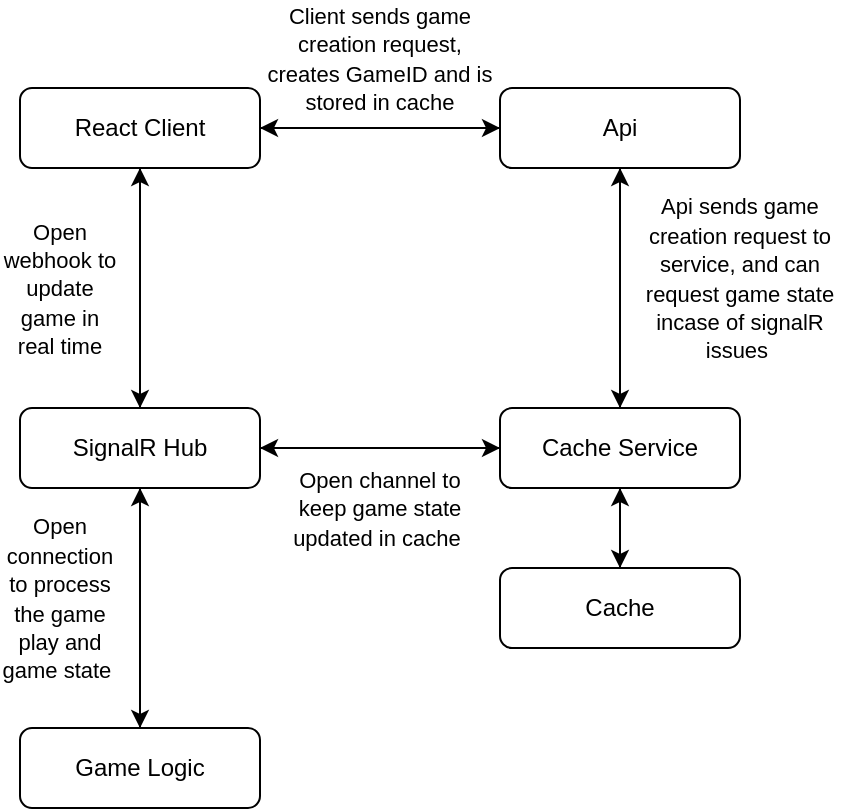 <mxfile>
    <diagram id="C5RBs43oDa-KdzZeNtuy" name="Page-1">
        <mxGraphModel dx="503" dy="496" grid="1" gridSize="10" guides="1" tooltips="1" connect="1" arrows="1" fold="1" page="1" pageScale="1" pageWidth="827" pageHeight="1169" math="0" shadow="0">
            <root>
                <mxCell id="WIyWlLk6GJQsqaUBKTNV-0"/>
                <mxCell id="WIyWlLk6GJQsqaUBKTNV-1" parent="WIyWlLk6GJQsqaUBKTNV-0"/>
                <mxCell id="xrbAfILPCAthkz9J0HoY-1" value="" style="edgeStyle=orthogonalEdgeStyle;rounded=0;orthogonalLoop=1;jettySize=auto;html=1;" parent="WIyWlLk6GJQsqaUBKTNV-1" source="WIyWlLk6GJQsqaUBKTNV-3" target="WIyWlLk6GJQsqaUBKTNV-7" edge="1">
                    <mxGeometry relative="1" as="geometry"/>
                </mxCell>
                <mxCell id="xrbAfILPCAthkz9J0HoY-3" value="" style="edgeStyle=orthogonalEdgeStyle;rounded=0;orthogonalLoop=1;jettySize=auto;html=1;" parent="WIyWlLk6GJQsqaUBKTNV-1" source="WIyWlLk6GJQsqaUBKTNV-3" target="xrbAfILPCAthkz9J0HoY-2" edge="1">
                    <mxGeometry relative="1" as="geometry"/>
                </mxCell>
                <mxCell id="WIyWlLk6GJQsqaUBKTNV-3" value="React Client" style="rounded=1;whiteSpace=wrap;html=1;fontSize=12;glass=0;strokeWidth=1;shadow=0;" parent="WIyWlLk6GJQsqaUBKTNV-1" vertex="1">
                    <mxGeometry x="160" y="80" width="120" height="40" as="geometry"/>
                </mxCell>
                <mxCell id="xrbAfILPCAthkz9J0HoY-0" value="" style="edgeStyle=orthogonalEdgeStyle;rounded=0;orthogonalLoop=1;jettySize=auto;html=1;" parent="WIyWlLk6GJQsqaUBKTNV-1" source="WIyWlLk6GJQsqaUBKTNV-7" target="WIyWlLk6GJQsqaUBKTNV-3" edge="1">
                    <mxGeometry relative="1" as="geometry"/>
                </mxCell>
                <mxCell id="xrbAfILPCAthkz9J0HoY-11" value="" style="edgeStyle=orthogonalEdgeStyle;rounded=0;orthogonalLoop=1;jettySize=auto;html=1;" parent="WIyWlLk6GJQsqaUBKTNV-1" source="WIyWlLk6GJQsqaUBKTNV-7" target="xrbAfILPCAthkz9J0HoY-7" edge="1">
                    <mxGeometry relative="1" as="geometry"/>
                </mxCell>
                <mxCell id="WIyWlLk6GJQsqaUBKTNV-7" value="Api" style="rounded=1;whiteSpace=wrap;html=1;fontSize=12;glass=0;strokeWidth=1;shadow=0;" parent="WIyWlLk6GJQsqaUBKTNV-1" vertex="1">
                    <mxGeometry x="400" y="80" width="120" height="40" as="geometry"/>
                </mxCell>
                <mxCell id="xrbAfILPCAthkz9J0HoY-5" value="" style="edgeStyle=orthogonalEdgeStyle;rounded=0;orthogonalLoop=1;jettySize=auto;html=1;" parent="WIyWlLk6GJQsqaUBKTNV-1" source="WIyWlLk6GJQsqaUBKTNV-11" target="xrbAfILPCAthkz9J0HoY-2" edge="1">
                    <mxGeometry relative="1" as="geometry"/>
                </mxCell>
                <mxCell id="WIyWlLk6GJQsqaUBKTNV-11" value="Game Logic" style="rounded=1;whiteSpace=wrap;html=1;fontSize=12;glass=0;strokeWidth=1;shadow=0;" parent="WIyWlLk6GJQsqaUBKTNV-1" vertex="1">
                    <mxGeometry x="160" y="400" width="120" height="40" as="geometry"/>
                </mxCell>
                <mxCell id="xrbAfILPCAthkz9J0HoY-4" value="" style="edgeStyle=orthogonalEdgeStyle;rounded=0;orthogonalLoop=1;jettySize=auto;html=1;" parent="WIyWlLk6GJQsqaUBKTNV-1" source="xrbAfILPCAthkz9J0HoY-2" target="WIyWlLk6GJQsqaUBKTNV-3" edge="1">
                    <mxGeometry relative="1" as="geometry"/>
                </mxCell>
                <mxCell id="xrbAfILPCAthkz9J0HoY-6" value="" style="edgeStyle=orthogonalEdgeStyle;rounded=0;orthogonalLoop=1;jettySize=auto;html=1;" parent="WIyWlLk6GJQsqaUBKTNV-1" source="xrbAfILPCAthkz9J0HoY-2" target="WIyWlLk6GJQsqaUBKTNV-11" edge="1">
                    <mxGeometry relative="1" as="geometry"/>
                </mxCell>
                <mxCell id="xrbAfILPCAthkz9J0HoY-8" value="" style="edgeStyle=orthogonalEdgeStyle;rounded=0;orthogonalLoop=1;jettySize=auto;html=1;" parent="WIyWlLk6GJQsqaUBKTNV-1" source="xrbAfILPCAthkz9J0HoY-2" target="xrbAfILPCAthkz9J0HoY-7" edge="1">
                    <mxGeometry relative="1" as="geometry"/>
                </mxCell>
                <mxCell id="xrbAfILPCAthkz9J0HoY-2" value="SignalR Hub" style="whiteSpace=wrap;html=1;rounded=1;glass=0;strokeWidth=1;shadow=0;" parent="WIyWlLk6GJQsqaUBKTNV-1" vertex="1">
                    <mxGeometry x="160" y="240" width="120" height="40" as="geometry"/>
                </mxCell>
                <mxCell id="xrbAfILPCAthkz9J0HoY-9" value="" style="edgeStyle=orthogonalEdgeStyle;rounded=0;orthogonalLoop=1;jettySize=auto;html=1;" parent="WIyWlLk6GJQsqaUBKTNV-1" source="xrbAfILPCAthkz9J0HoY-7" target="xrbAfILPCAthkz9J0HoY-2" edge="1">
                    <mxGeometry relative="1" as="geometry"/>
                </mxCell>
                <mxCell id="xrbAfILPCAthkz9J0HoY-10" value="" style="edgeStyle=orthogonalEdgeStyle;rounded=0;orthogonalLoop=1;jettySize=auto;html=1;" parent="WIyWlLk6GJQsqaUBKTNV-1" source="xrbAfILPCAthkz9J0HoY-7" target="WIyWlLk6GJQsqaUBKTNV-7" edge="1">
                    <mxGeometry relative="1" as="geometry"/>
                </mxCell>
                <mxCell id="xrbAfILPCAthkz9J0HoY-14" value="" style="edgeStyle=orthogonalEdgeStyle;rounded=0;orthogonalLoop=1;jettySize=auto;html=1;" parent="WIyWlLk6GJQsqaUBKTNV-1" source="xrbAfILPCAthkz9J0HoY-7" target="xrbAfILPCAthkz9J0HoY-13" edge="1">
                    <mxGeometry relative="1" as="geometry"/>
                </mxCell>
                <mxCell id="xrbAfILPCAthkz9J0HoY-7" value="Cache Service" style="whiteSpace=wrap;html=1;rounded=1;glass=0;strokeWidth=1;shadow=0;" parent="WIyWlLk6GJQsqaUBKTNV-1" vertex="1">
                    <mxGeometry x="400" y="240" width="120" height="40" as="geometry"/>
                </mxCell>
                <mxCell id="xrbAfILPCAthkz9J0HoY-15" value="" style="edgeStyle=orthogonalEdgeStyle;rounded=0;orthogonalLoop=1;jettySize=auto;html=1;" parent="WIyWlLk6GJQsqaUBKTNV-1" source="xrbAfILPCAthkz9J0HoY-13" target="xrbAfILPCAthkz9J0HoY-7" edge="1">
                    <mxGeometry relative="1" as="geometry"/>
                </mxCell>
                <mxCell id="xrbAfILPCAthkz9J0HoY-13" value="Cache" style="whiteSpace=wrap;html=1;rounded=1;glass=0;strokeWidth=1;shadow=0;" parent="WIyWlLk6GJQsqaUBKTNV-1" vertex="1">
                    <mxGeometry x="400" y="320" width="120" height="40" as="geometry"/>
                </mxCell>
                <mxCell id="xrbAfILPCAthkz9J0HoY-16" value="&lt;font style=&quot;font-size: 11px;&quot;&gt;Client sends game creation request, creates GameID and is stored in cache&lt;/font&gt;" style="text;html=1;align=center;verticalAlign=middle;whiteSpace=wrap;rounded=0;" parent="WIyWlLk6GJQsqaUBKTNV-1" vertex="1">
                    <mxGeometry x="280" y="40" width="120" height="50" as="geometry"/>
                </mxCell>
                <mxCell id="xrbAfILPCAthkz9J0HoY-17" value="&lt;font style=&quot;font-size: 11px;&quot;&gt;Api sends game creation request to service, and can request game state incase of signalR issues&amp;nbsp;&lt;/font&gt;" style="text;html=1;align=center;verticalAlign=middle;whiteSpace=wrap;rounded=0;" parent="WIyWlLk6GJQsqaUBKTNV-1" vertex="1">
                    <mxGeometry x="470" y="130" width="100" height="90" as="geometry"/>
                </mxCell>
                <mxCell id="xrbAfILPCAthkz9J0HoY-18" value="&lt;font style=&quot;font-size: 11px;&quot;&gt;Open webhook to update game in real time&lt;/font&gt;" style="text;html=1;align=center;verticalAlign=middle;whiteSpace=wrap;rounded=0;" parent="WIyWlLk6GJQsqaUBKTNV-1" vertex="1">
                    <mxGeometry x="150" y="130" width="60" height="100" as="geometry"/>
                </mxCell>
                <mxCell id="xrbAfILPCAthkz9J0HoY-20" value="&lt;font style=&quot;font-size: 11px;&quot;&gt;Open connection to process the game play and game state&amp;nbsp;&lt;/font&gt;" style="text;html=1;align=center;verticalAlign=middle;whiteSpace=wrap;rounded=0;" parent="WIyWlLk6GJQsqaUBKTNV-1" vertex="1">
                    <mxGeometry x="150" y="280" width="60" height="110" as="geometry"/>
                </mxCell>
                <mxCell id="xrbAfILPCAthkz9J0HoY-22" value="&lt;font style=&quot;font-size: 11px;&quot;&gt;Open channel to keep game state updated in cache&amp;nbsp;&lt;/font&gt;" style="text;html=1;align=center;verticalAlign=middle;whiteSpace=wrap;rounded=0;" parent="WIyWlLk6GJQsqaUBKTNV-1" vertex="1">
                    <mxGeometry x="290" y="260" width="100" height="60" as="geometry"/>
                </mxCell>
            </root>
        </mxGraphModel>
    </diagram>
</mxfile>